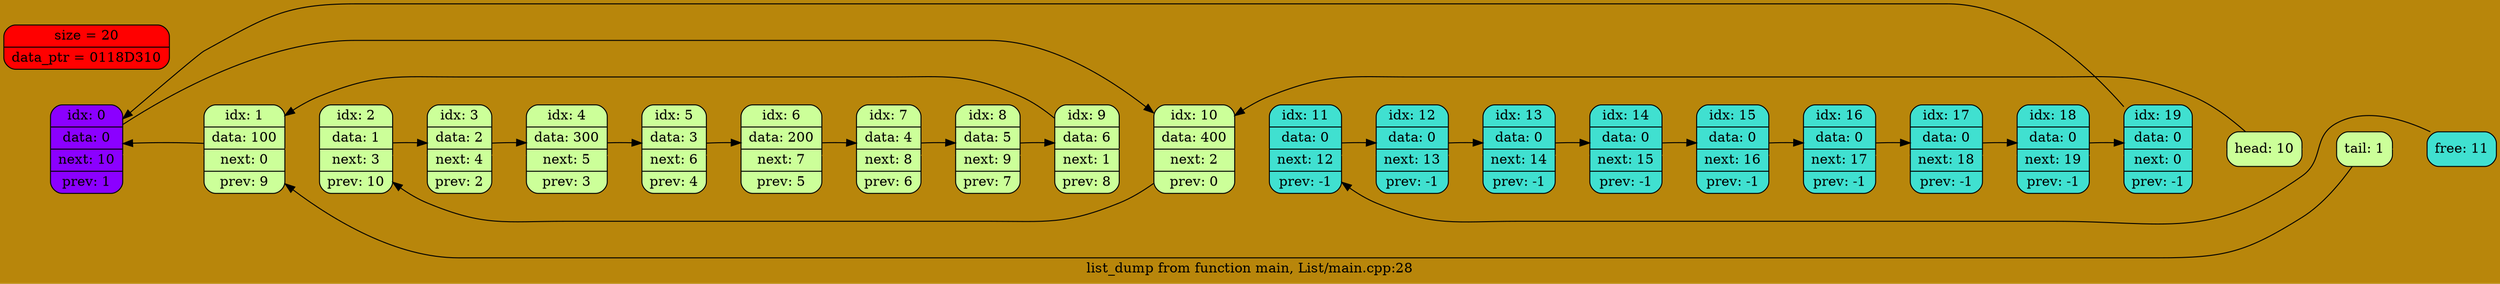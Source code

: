 digraph List {
	rankdir = LR;
	node [shape = record];
	bgcolor = "#B8860B";
	0 -> 0 -> 1 -> 2 -> 3 -> 4 -> 5 -> 6 -> 7 -> 8 -> 9 -> 10 -> 11 -> 12 -> 13 -> 14 -> 15 -> 16 -> 17 -> 18 -> 19 -> head -> tail -> free[arrowsize = 0.0, weight = 10000, color = "#B8860B"];
	0 [shape = Mrecord, style = filled, fillcolor = "#8B00FF", label = "idx: 0 | data: 0 | next: 10 | prev: 1"];
	1 [shape = Mrecord, style = filled, fillcolor = "#ccff99", label = "idx: 1 | data: 100 | next: 0 | prev: 9"];
	2 [shape = Mrecord, style = filled, fillcolor = "#ccff99", label = "idx: 2 | data: 1 | next: 3 | prev: 10"];
	3 [shape = Mrecord, style = filled, fillcolor = "#ccff99", label = "idx: 3 | data: 2 | next: 4 | prev: 2"];
	4 [shape = Mrecord, style = filled, fillcolor = "#ccff99", label = "idx: 4 | data: 300 | next: 5 | prev: 3"];
	5 [shape = Mrecord, style = filled, fillcolor = "#ccff99", label = "idx: 5 | data: 3 | next: 6 | prev: 4"];
	6 [shape = Mrecord, style = filled, fillcolor = "#ccff99", label = "idx: 6 | data: 200 | next: 7 | prev: 5"];
	7 [shape = Mrecord, style = filled, fillcolor = "#ccff99", label = "idx: 7 | data: 4 | next: 8 | prev: 6"];
	8 [shape = Mrecord, style = filled, fillcolor = "#ccff99", label = "idx: 8 | data: 5 | next: 9 | prev: 7"];
	9 [shape = Mrecord, style = filled, fillcolor = "#ccff99", label = "idx: 9 | data: 6 | next: 1 | prev: 8"];
	10 [shape = Mrecord, style = filled, fillcolor = "#ccff99", label = "idx: 10 | data: 400 | next: 2 | prev: 0"];
	11 [shape = Mrecord, style = filled, fillcolor = "#40E0D0", label = "idx: 11 | data: 0 | next: 12 | prev: -1"];
	12 [shape = Mrecord, style = filled, fillcolor = "#40E0D0", label = "idx: 12 | data: 0 | next: 13 | prev: -1"];
	13 [shape = Mrecord, style = filled, fillcolor = "#40E0D0", label = "idx: 13 | data: 0 | next: 14 | prev: -1"];
	14 [shape = Mrecord, style = filled, fillcolor = "#40E0D0", label = "idx: 14 | data: 0 | next: 15 | prev: -1"];
	15 [shape = Mrecord, style = filled, fillcolor = "#40E0D0", label = "idx: 15 | data: 0 | next: 16 | prev: -1"];
	16 [shape = Mrecord, style = filled, fillcolor = "#40E0D0", label = "idx: 16 | data: 0 | next: 17 | prev: -1"];
	17 [shape = Mrecord, style = filled, fillcolor = "#40E0D0", label = "idx: 17 | data: 0 | next: 18 | prev: -1"];
	18 [shape = Mrecord, style = filled, fillcolor = "#40E0D0", label = "idx: 18 | data: 0 | next: 19 | prev: -1"];
	19 [shape = Mrecord, style = filled, fillcolor = "#40E0D0", label = "idx: 19 | data: 0 | next: 0 | prev: -1"];
	head [shape = Mrecord, style = filled, fillcolor = "#ccff99", label = "head: 10"];
	tail [shape = Mrecord, style = filled, fillcolor = "#ccff99", label = "tail: 1"];
	free [shape = Mrecord, style = filled, fillcolor = "#40E0D0", label = "free: 11"];
	0 -> 10
	10 -> 2
	2 -> 3
	3 -> 4
	4 -> 5
	5 -> 6
	6 -> 7
	7 -> 8
	8 -> 9
	9 -> 1
	1 -> 0
	11 -> 12
	12 -> 13
	13 -> 14
	14 -> 15
	15 -> 16
	16 -> 17
	17 -> 18
	18 -> 19
	19 -> 0
	head -> 10
	tail -> 1
	free -> 11
	label = "list_dump from function main, List/main.cpp:28";
	All[shape = Mrecord, style = filled, fillcolor = "#ff0000", label = "size = 20 | data_ptr = 0118D310"];}
